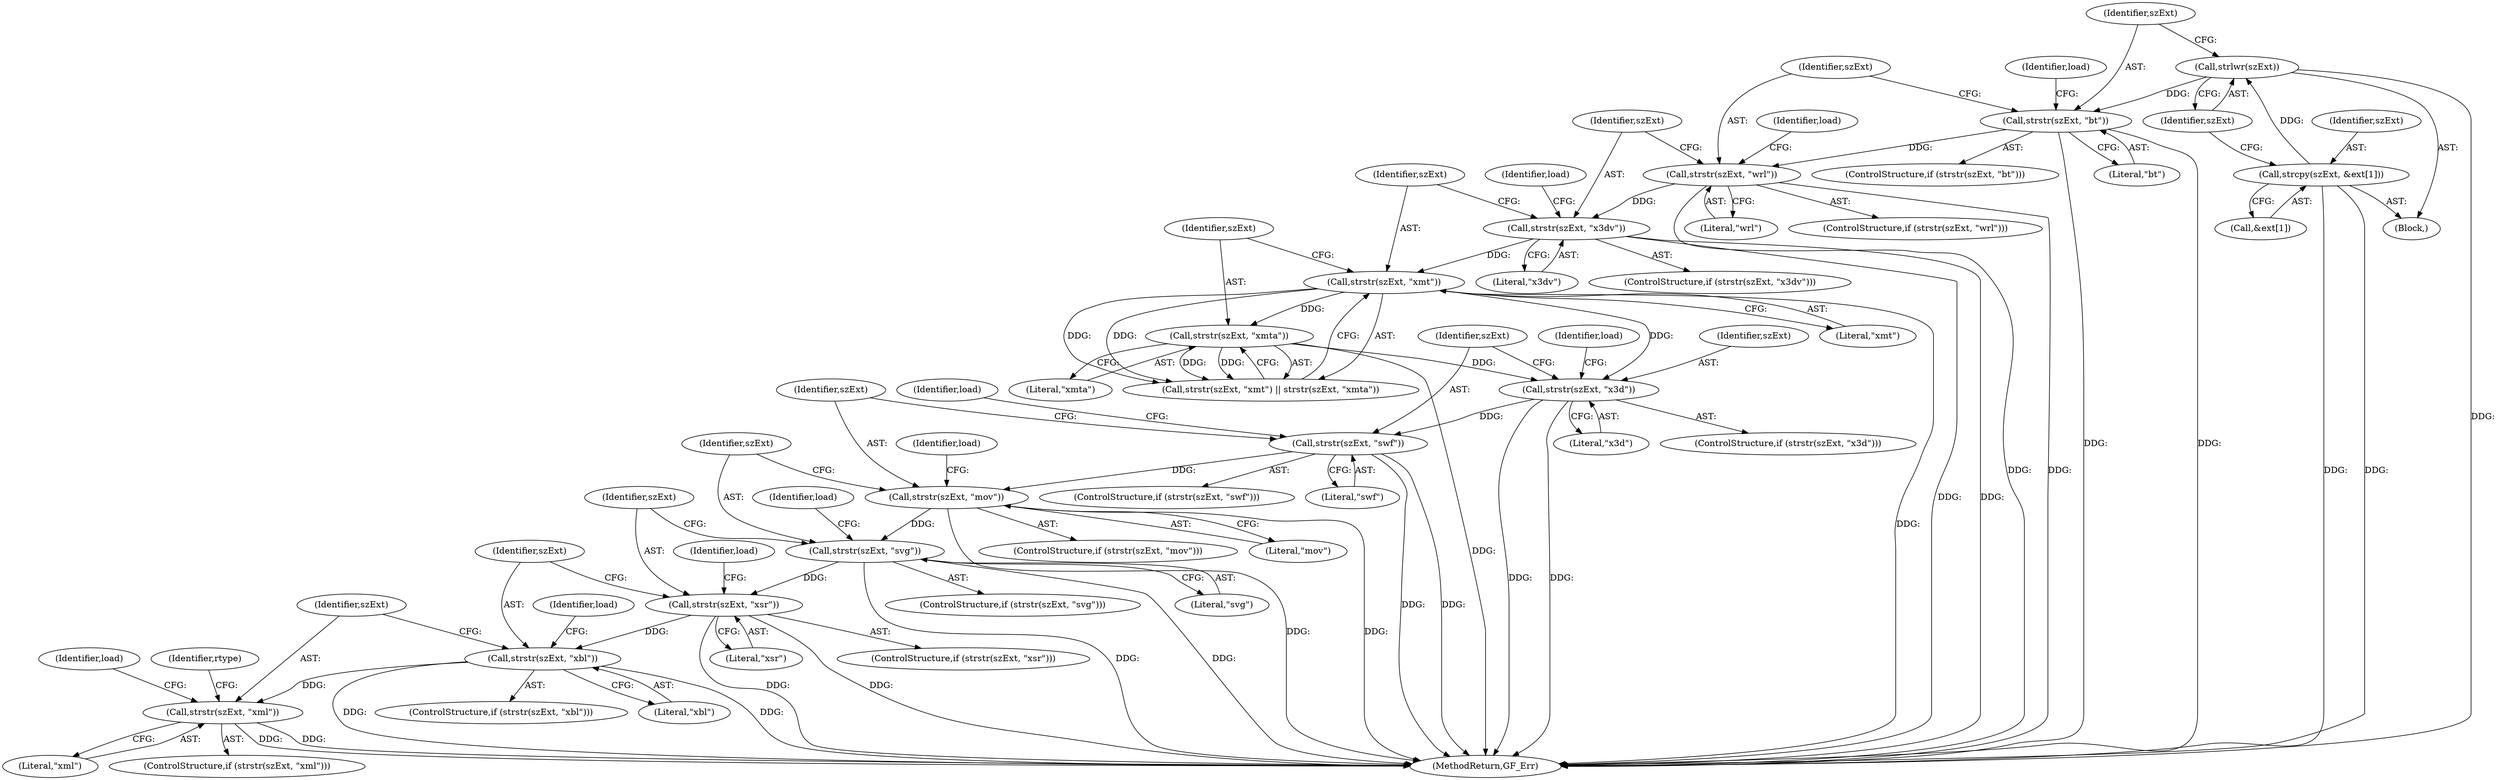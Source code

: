 digraph "0_gpac_35ab4475a7df9b2a4bcab235e379c0c3ec543658_4@API" {
"1000248" [label="(Call,strstr(szExt, \"x3d\"))"];
"1000235" [label="(Call,strstr(szExt, \"xmt\"))"];
"1000224" [label="(Call,strstr(szExt, \"x3dv\"))"];
"1000214" [label="(Call,strstr(szExt, \"wrl\"))"];
"1000204" [label="(Call,strstr(szExt, \"bt\"))"];
"1000201" [label="(Call,strlwr(szExt))"];
"1000195" [label="(Call,strcpy(szExt, &ext[1]))"];
"1000238" [label="(Call,strstr(szExt, \"xmta\"))"];
"1000258" [label="(Call,strstr(szExt, \"swf\"))"];
"1000268" [label="(Call,strstr(szExt, \"mov\"))"];
"1000278" [label="(Call,strstr(szExt, \"svg\"))"];
"1000288" [label="(Call,strstr(szExt, \"xsr\"))"];
"1000298" [label="(Call,strstr(szExt, \"xbl\"))"];
"1000308" [label="(Call,strstr(szExt, \"xml\"))"];
"1000372" [label="(Identifier,load)"];
"1000258" [label="(Call,strstr(szExt, \"swf\"))"];
"1000234" [label="(Call,strstr(szExt, \"xmt\") || strstr(szExt, \"xmta\"))"];
"1000273" [label="(Identifier,load)"];
"1000248" [label="(Call,strstr(szExt, \"x3d\"))"];
"1000240" [label="(Literal,\"xmta\")"];
"1000239" [label="(Identifier,szExt)"];
"1000263" [label="(Identifier,load)"];
"1000269" [label="(Identifier,szExt)"];
"1000303" [label="(Identifier,load)"];
"1000129" [label="(Block,)"];
"1000205" [label="(Identifier,szExt)"];
"1000219" [label="(Identifier,load)"];
"1000310" [label="(Literal,\"xml\")"];
"1000235" [label="(Call,strstr(szExt, \"xmt\"))"];
"1000214" [label="(Call,strstr(szExt, \"wrl\"))"];
"1000446" [label="(MethodReturn,GF_Err)"];
"1000289" [label="(Identifier,szExt)"];
"1000257" [label="(ControlStructure,if (strstr(szExt, \"swf\")))"];
"1000226" [label="(Literal,\"x3dv\")"];
"1000223" [label="(ControlStructure,if (strstr(szExt, \"x3dv\")))"];
"1000298" [label="(Call,strstr(szExt, \"xbl\"))"];
"1000229" [label="(Identifier,load)"];
"1000237" [label="(Literal,\"xmt\")"];
"1000249" [label="(Identifier,szExt)"];
"1000206" [label="(Literal,\"bt\")"];
"1000196" [label="(Identifier,szExt)"];
"1000270" [label="(Literal,\"mov\")"];
"1000293" [label="(Identifier,load)"];
"1000300" [label="(Literal,\"xbl\")"];
"1000202" [label="(Identifier,szExt)"];
"1000309" [label="(Identifier,szExt)"];
"1000299" [label="(Identifier,szExt)"];
"1000225" [label="(Identifier,szExt)"];
"1000204" [label="(Call,strstr(szExt, \"bt\"))"];
"1000283" [label="(Identifier,load)"];
"1000203" [label="(ControlStructure,if (strstr(szExt, \"bt\")))"];
"1000236" [label="(Identifier,szExt)"];
"1000287" [label="(ControlStructure,if (strstr(szExt, \"xsr\")))"];
"1000290" [label="(Literal,\"xsr\")"];
"1000215" [label="(Identifier,szExt)"];
"1000195" [label="(Call,strcpy(szExt, &ext[1]))"];
"1000308" [label="(Call,strstr(szExt, \"xml\"))"];
"1000278" [label="(Call,strstr(szExt, \"svg\"))"];
"1000267" [label="(ControlStructure,if (strstr(szExt, \"mov\")))"];
"1000247" [label="(ControlStructure,if (strstr(szExt, \"x3d\")))"];
"1000259" [label="(Identifier,szExt)"];
"1000250" [label="(Literal,\"x3d\")"];
"1000253" [label="(Identifier,load)"];
"1000224" [label="(Call,strstr(szExt, \"x3dv\"))"];
"1000201" [label="(Call,strlwr(szExt))"];
"1000268" [label="(Call,strstr(szExt, \"mov\"))"];
"1000279" [label="(Identifier,szExt)"];
"1000280" [label="(Literal,\"svg\")"];
"1000288" [label="(Call,strstr(szExt, \"xsr\"))"];
"1000297" [label="(ControlStructure,if (strstr(szExt, \"xbl\")))"];
"1000307" [label="(ControlStructure,if (strstr(szExt, \"xml\")))"];
"1000216" [label="(Literal,\"wrl\")"];
"1000314" [label="(Identifier,rtype)"];
"1000197" [label="(Call,&ext[1])"];
"1000260" [label="(Literal,\"swf\")"];
"1000213" [label="(ControlStructure,if (strstr(szExt, \"wrl\")))"];
"1000209" [label="(Identifier,load)"];
"1000277" [label="(ControlStructure,if (strstr(szExt, \"svg\")))"];
"1000238" [label="(Call,strstr(szExt, \"xmta\"))"];
"1000248" -> "1000247"  [label="AST: "];
"1000248" -> "1000250"  [label="CFG: "];
"1000249" -> "1000248"  [label="AST: "];
"1000250" -> "1000248"  [label="AST: "];
"1000253" -> "1000248"  [label="CFG: "];
"1000259" -> "1000248"  [label="CFG: "];
"1000248" -> "1000446"  [label="DDG: "];
"1000248" -> "1000446"  [label="DDG: "];
"1000235" -> "1000248"  [label="DDG: "];
"1000238" -> "1000248"  [label="DDG: "];
"1000248" -> "1000258"  [label="DDG: "];
"1000235" -> "1000234"  [label="AST: "];
"1000235" -> "1000237"  [label="CFG: "];
"1000236" -> "1000235"  [label="AST: "];
"1000237" -> "1000235"  [label="AST: "];
"1000239" -> "1000235"  [label="CFG: "];
"1000234" -> "1000235"  [label="CFG: "];
"1000235" -> "1000446"  [label="DDG: "];
"1000235" -> "1000234"  [label="DDG: "];
"1000235" -> "1000234"  [label="DDG: "];
"1000224" -> "1000235"  [label="DDG: "];
"1000235" -> "1000238"  [label="DDG: "];
"1000224" -> "1000223"  [label="AST: "];
"1000224" -> "1000226"  [label="CFG: "];
"1000225" -> "1000224"  [label="AST: "];
"1000226" -> "1000224"  [label="AST: "];
"1000229" -> "1000224"  [label="CFG: "];
"1000236" -> "1000224"  [label="CFG: "];
"1000224" -> "1000446"  [label="DDG: "];
"1000224" -> "1000446"  [label="DDG: "];
"1000214" -> "1000224"  [label="DDG: "];
"1000214" -> "1000213"  [label="AST: "];
"1000214" -> "1000216"  [label="CFG: "];
"1000215" -> "1000214"  [label="AST: "];
"1000216" -> "1000214"  [label="AST: "];
"1000219" -> "1000214"  [label="CFG: "];
"1000225" -> "1000214"  [label="CFG: "];
"1000214" -> "1000446"  [label="DDG: "];
"1000214" -> "1000446"  [label="DDG: "];
"1000204" -> "1000214"  [label="DDG: "];
"1000204" -> "1000203"  [label="AST: "];
"1000204" -> "1000206"  [label="CFG: "];
"1000205" -> "1000204"  [label="AST: "];
"1000206" -> "1000204"  [label="AST: "];
"1000209" -> "1000204"  [label="CFG: "];
"1000215" -> "1000204"  [label="CFG: "];
"1000204" -> "1000446"  [label="DDG: "];
"1000204" -> "1000446"  [label="DDG: "];
"1000201" -> "1000204"  [label="DDG: "];
"1000201" -> "1000129"  [label="AST: "];
"1000201" -> "1000202"  [label="CFG: "];
"1000202" -> "1000201"  [label="AST: "];
"1000205" -> "1000201"  [label="CFG: "];
"1000201" -> "1000446"  [label="DDG: "];
"1000195" -> "1000201"  [label="DDG: "];
"1000195" -> "1000129"  [label="AST: "];
"1000195" -> "1000197"  [label="CFG: "];
"1000196" -> "1000195"  [label="AST: "];
"1000197" -> "1000195"  [label="AST: "];
"1000202" -> "1000195"  [label="CFG: "];
"1000195" -> "1000446"  [label="DDG: "];
"1000195" -> "1000446"  [label="DDG: "];
"1000238" -> "1000234"  [label="AST: "];
"1000238" -> "1000240"  [label="CFG: "];
"1000239" -> "1000238"  [label="AST: "];
"1000240" -> "1000238"  [label="AST: "];
"1000234" -> "1000238"  [label="CFG: "];
"1000238" -> "1000446"  [label="DDG: "];
"1000238" -> "1000234"  [label="DDG: "];
"1000238" -> "1000234"  [label="DDG: "];
"1000258" -> "1000257"  [label="AST: "];
"1000258" -> "1000260"  [label="CFG: "];
"1000259" -> "1000258"  [label="AST: "];
"1000260" -> "1000258"  [label="AST: "];
"1000263" -> "1000258"  [label="CFG: "];
"1000269" -> "1000258"  [label="CFG: "];
"1000258" -> "1000446"  [label="DDG: "];
"1000258" -> "1000446"  [label="DDG: "];
"1000258" -> "1000268"  [label="DDG: "];
"1000268" -> "1000267"  [label="AST: "];
"1000268" -> "1000270"  [label="CFG: "];
"1000269" -> "1000268"  [label="AST: "];
"1000270" -> "1000268"  [label="AST: "];
"1000273" -> "1000268"  [label="CFG: "];
"1000279" -> "1000268"  [label="CFG: "];
"1000268" -> "1000446"  [label="DDG: "];
"1000268" -> "1000446"  [label="DDG: "];
"1000268" -> "1000278"  [label="DDG: "];
"1000278" -> "1000277"  [label="AST: "];
"1000278" -> "1000280"  [label="CFG: "];
"1000279" -> "1000278"  [label="AST: "];
"1000280" -> "1000278"  [label="AST: "];
"1000283" -> "1000278"  [label="CFG: "];
"1000289" -> "1000278"  [label="CFG: "];
"1000278" -> "1000446"  [label="DDG: "];
"1000278" -> "1000446"  [label="DDG: "];
"1000278" -> "1000288"  [label="DDG: "];
"1000288" -> "1000287"  [label="AST: "];
"1000288" -> "1000290"  [label="CFG: "];
"1000289" -> "1000288"  [label="AST: "];
"1000290" -> "1000288"  [label="AST: "];
"1000293" -> "1000288"  [label="CFG: "];
"1000299" -> "1000288"  [label="CFG: "];
"1000288" -> "1000446"  [label="DDG: "];
"1000288" -> "1000446"  [label="DDG: "];
"1000288" -> "1000298"  [label="DDG: "];
"1000298" -> "1000297"  [label="AST: "];
"1000298" -> "1000300"  [label="CFG: "];
"1000299" -> "1000298"  [label="AST: "];
"1000300" -> "1000298"  [label="AST: "];
"1000303" -> "1000298"  [label="CFG: "];
"1000309" -> "1000298"  [label="CFG: "];
"1000298" -> "1000446"  [label="DDG: "];
"1000298" -> "1000446"  [label="DDG: "];
"1000298" -> "1000308"  [label="DDG: "];
"1000308" -> "1000307"  [label="AST: "];
"1000308" -> "1000310"  [label="CFG: "];
"1000309" -> "1000308"  [label="AST: "];
"1000310" -> "1000308"  [label="AST: "];
"1000314" -> "1000308"  [label="CFG: "];
"1000372" -> "1000308"  [label="CFG: "];
"1000308" -> "1000446"  [label="DDG: "];
"1000308" -> "1000446"  [label="DDG: "];
}
